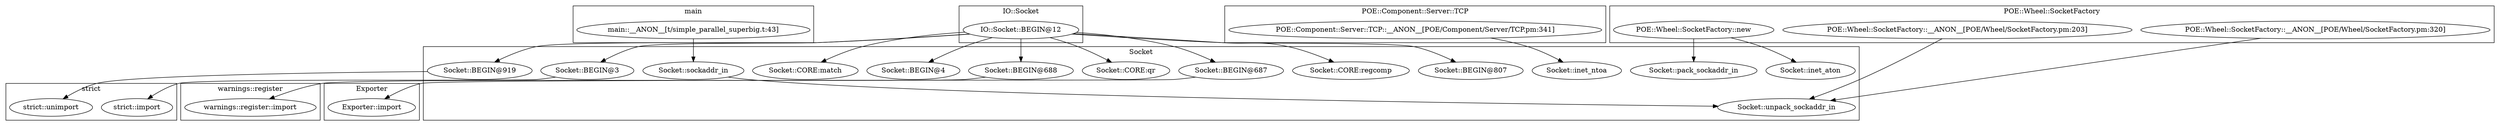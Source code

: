 digraph {
graph [overlap=false]
subgraph cluster_strict {
	label="strict";
	"strict::import";
	"strict::unimport";
}
subgraph cluster_Exporter {
	label="Exporter";
	"Exporter::import";
}
subgraph cluster_POE_Wheel_SocketFactory {
	label="POE::Wheel::SocketFactory";
	"POE::Wheel::SocketFactory::new";
	"POE::Wheel::SocketFactory::__ANON__[POE/Wheel/SocketFactory.pm:203]";
	"POE::Wheel::SocketFactory::__ANON__[POE/Wheel/SocketFactory.pm:320]";
}
subgraph cluster_main {
	label="main";
	"main::__ANON__[t/simple_parallel_superbig.t:43]";
}
subgraph cluster_warnings_register {
	label="warnings::register";
	"warnings::register::import";
}
subgraph cluster_Socket {
	label="Socket";
	"Socket::sockaddr_in";
	"Socket::BEGIN@3";
	"Socket::BEGIN@919";
	"Socket::CORE:match";
	"Socket::inet_ntoa";
	"Socket::BEGIN@807";
	"Socket::CORE:regcomp";
	"Socket::BEGIN@688";
	"Socket::CORE:qr";
	"Socket::BEGIN@4";
	"Socket::unpack_sockaddr_in";
	"Socket::pack_sockaddr_in";
	"Socket::inet_aton";
	"Socket::BEGIN@687";
}
subgraph cluster_IO_Socket {
	label="IO::Socket";
	"IO::Socket::BEGIN@12";
}
subgraph cluster_POE_Component_Server_TCP {
	label="POE::Component::Server::TCP";
	"POE::Component::Server::TCP::__ANON__[POE/Component/Server/TCP.pm:341]";
}
"POE::Wheel::SocketFactory::new" -> "Socket::pack_sockaddr_in";
"Socket::BEGIN@687" -> "Exporter::import";
"POE::Wheel::SocketFactory::new" -> "Socket::inet_aton";
"IO::Socket::BEGIN@12" -> "Socket::CORE:qr";
"main::__ANON__[t/simple_parallel_superbig.t:43]" -> "Socket::sockaddr_in";
"IO::Socket::BEGIN@12" -> "Socket::BEGIN@919";
"Socket::BEGIN@3" -> "strict::import";
"IO::Socket::BEGIN@12" -> "Socket::BEGIN@3";
"IO::Socket::BEGIN@12" -> "Socket::BEGIN@4";
"Socket::BEGIN@688" -> "warnings::register::import";
"Socket::BEGIN@919" -> "strict::unimport";
"IO::Socket::BEGIN@12" -> "Socket::BEGIN@688";
"IO::Socket::BEGIN@12" -> "Socket::BEGIN@807";
"IO::Socket::BEGIN@12" -> "Socket::CORE:regcomp";
"IO::Socket::BEGIN@12" -> "Socket::CORE:match";
"POE::Component::Server::TCP::__ANON__[POE/Component/Server/TCP.pm:341]" -> "Socket::inet_ntoa";
"IO::Socket::BEGIN@12" -> "Socket::BEGIN@687";
"Socket::sockaddr_in" -> "Socket::unpack_sockaddr_in";
"POE::Wheel::SocketFactory::__ANON__[POE/Wheel/SocketFactory.pm:203]" -> "Socket::unpack_sockaddr_in";
"POE::Wheel::SocketFactory::__ANON__[POE/Wheel/SocketFactory.pm:320]" -> "Socket::unpack_sockaddr_in";
}
